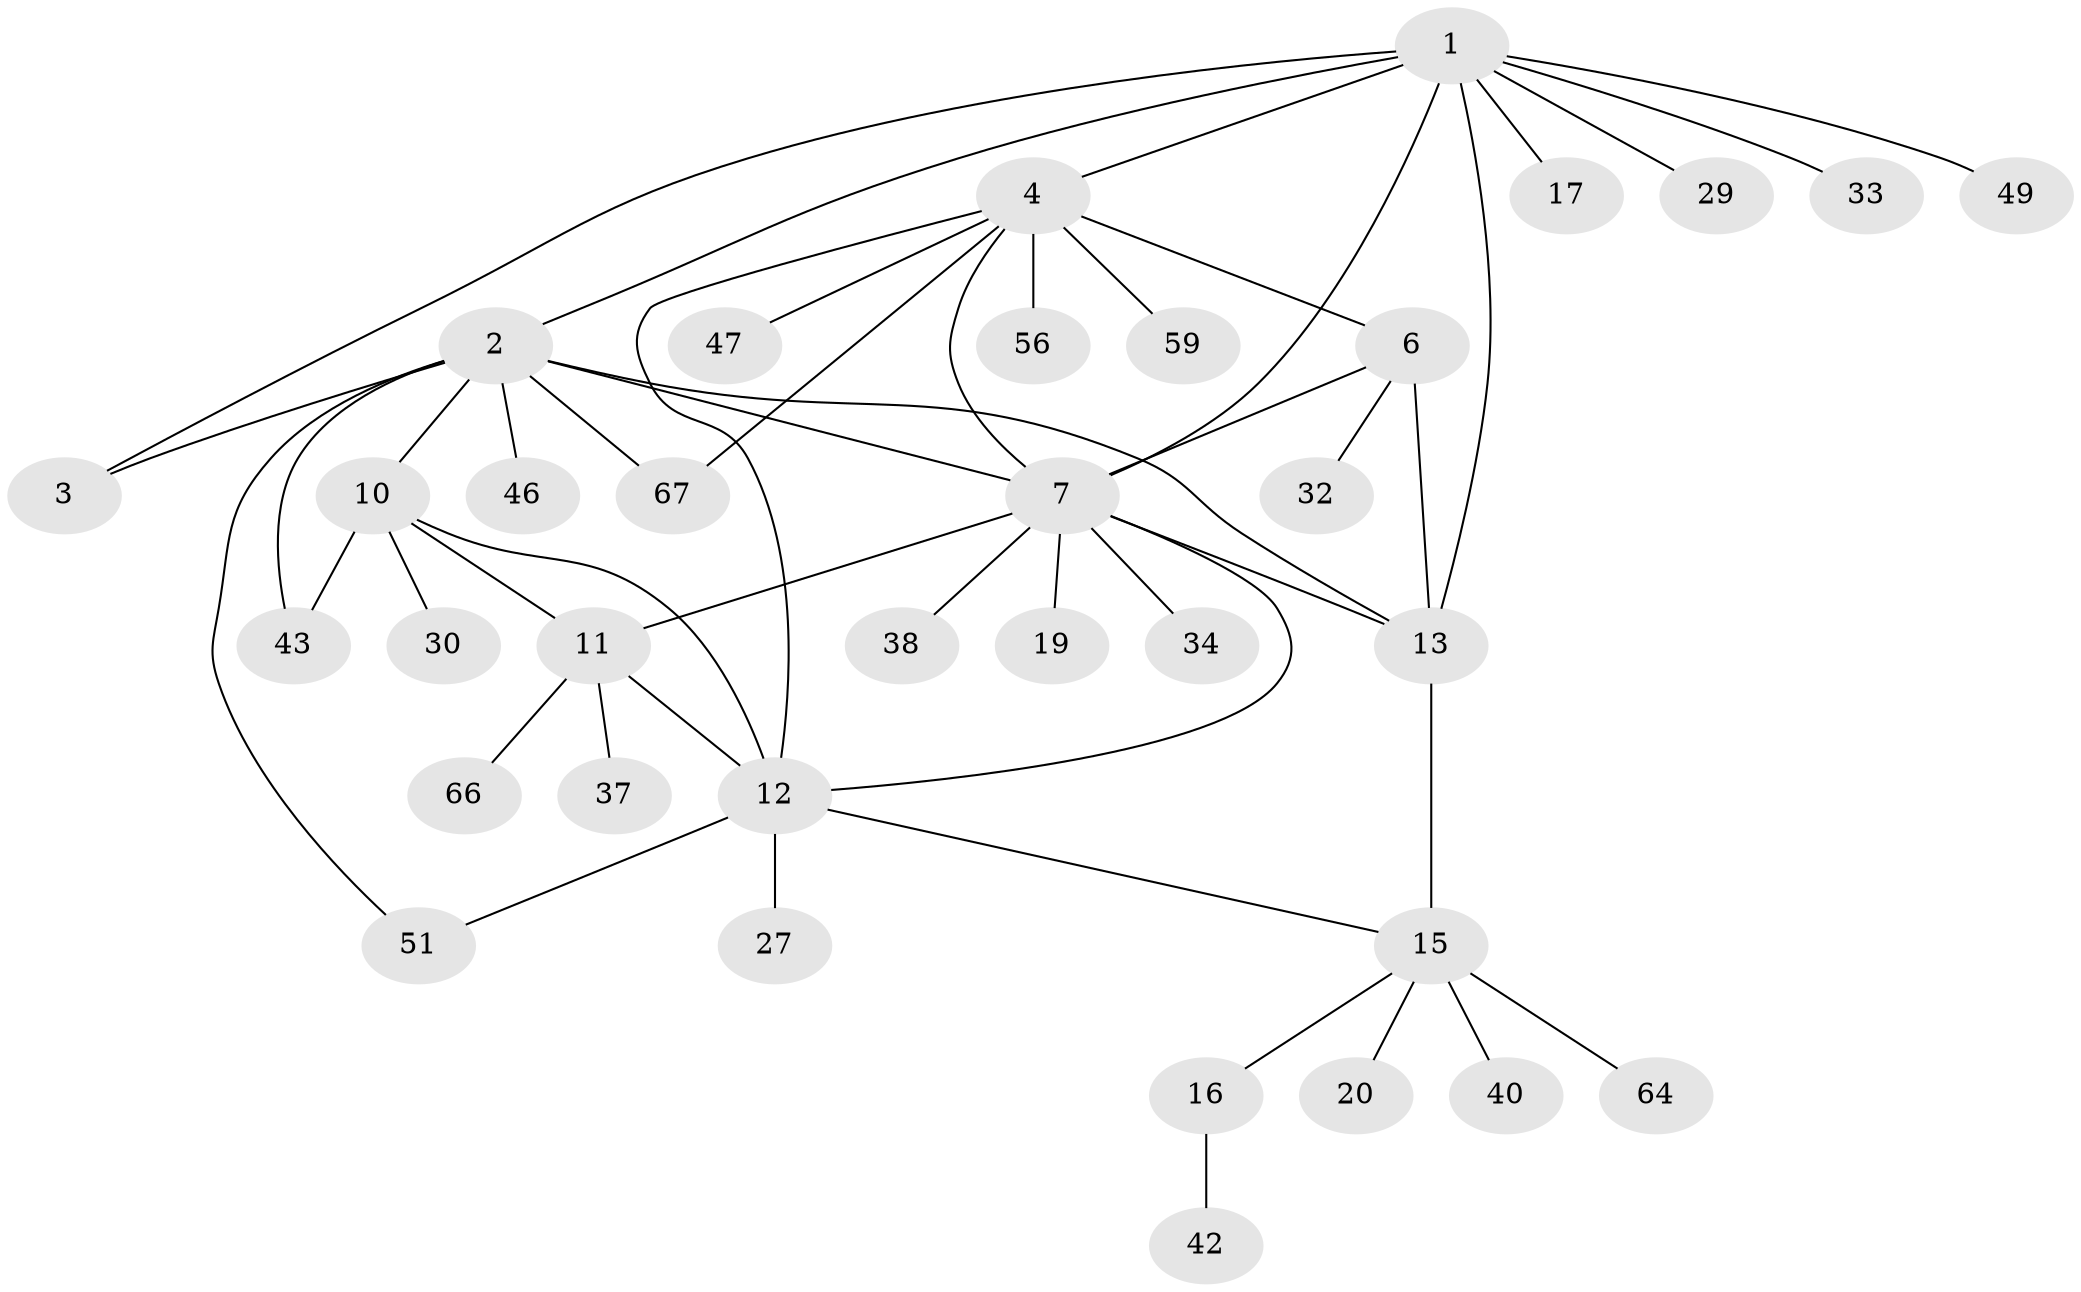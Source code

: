 // original degree distribution, {9: 0.02857142857142857, 10: 0.014285714285714285, 3: 0.08571428571428572, 5: 0.05714285714285714, 8: 0.02857142857142857, 4: 0.05714285714285714, 6: 0.014285714285714285, 7: 0.02857142857142857, 2: 0.14285714285714285, 1: 0.5428571428571428}
// Generated by graph-tools (version 1.1) at 2025/15/03/09/25 04:15:47]
// undirected, 35 vertices, 49 edges
graph export_dot {
graph [start="1"]
  node [color=gray90,style=filled];
  1;
  2 [super="+28"];
  3 [super="+36"];
  4 [super="+5+44"];
  6;
  7 [super="+9+18+48+8+35"];
  10 [super="+21"];
  11;
  12;
  13 [super="+53+52+26+41+14"];
  15;
  16 [super="+23"];
  17 [super="+24"];
  19;
  20;
  27 [super="+50+45+39"];
  29;
  30;
  32 [super="+63+70"];
  33;
  34;
  37;
  38;
  40;
  42;
  43 [super="+54"];
  46 [super="+58"];
  47;
  49 [super="+57"];
  51 [super="+68"];
  56;
  59;
  64;
  66;
  67;
  1 -- 2;
  1 -- 3;
  1 -- 4;
  1 -- 13;
  1 -- 17;
  1 -- 29;
  1 -- 33;
  1 -- 49;
  1 -- 7;
  2 -- 3;
  2 -- 7;
  2 -- 10;
  2 -- 43;
  2 -- 46;
  2 -- 51;
  2 -- 67;
  2 -- 13;
  4 -- 6 [weight=2];
  4 -- 12;
  4 -- 47;
  4 -- 56;
  4 -- 59;
  4 -- 67;
  4 -- 7;
  6 -- 13;
  6 -- 32;
  6 -- 7;
  7 -- 11;
  7 -- 19;
  7 -- 34;
  7 -- 38;
  7 -- 12;
  7 -- 13;
  10 -- 11;
  10 -- 12;
  10 -- 30;
  10 -- 43;
  11 -- 12;
  11 -- 37;
  11 -- 66;
  12 -- 15;
  12 -- 27;
  12 -- 51;
  13 -- 15 [weight=2];
  15 -- 16;
  15 -- 20;
  15 -- 40;
  15 -- 64;
  16 -- 42;
}
